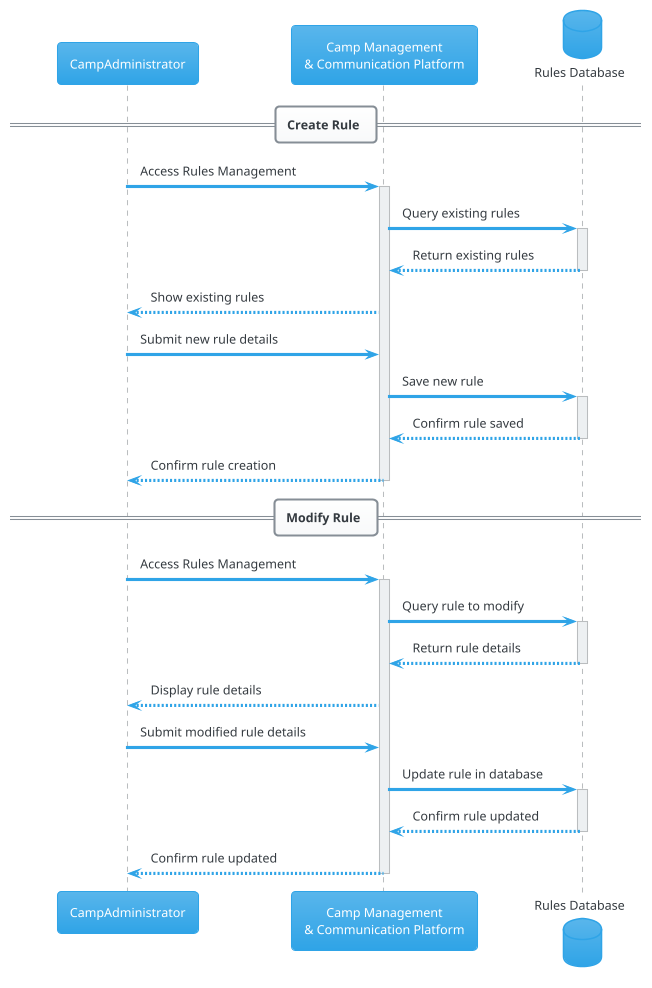 @startuml
!theme cerulean

participant CampAdministrator as Admin
participant "Camp Management\n& Communication Platform" as Platform
database "Rules Database" as DB

== Create Rule ==
Admin -> Platform : Access Rules Management
activate Platform

Platform -> DB : Query existing rules
activate DB
DB --> Platform : Return existing rules
deactivate DB

Platform --> Admin : Show existing rules
Admin -> Platform : Submit new rule details
Platform -> DB : Save new rule
activate DB
DB --> Platform : Confirm rule saved
deactivate DB

Platform --> Admin : Confirm rule creation
deactivate Platform

== Modify Rule ==
Admin -> Platform : Access Rules Management
activate Platform

Platform -> DB : Query rule to modify
activate DB
DB --> Platform : Return rule details
deactivate DB

Platform --> Admin : Display rule details
Admin -> Platform : Submit modified rule details
Platform -> DB : Update rule in database
activate DB
DB --> Platform : Confirm rule updated
deactivate DB

Platform --> Admin : Confirm rule updated
deactivate Platform

@enduml